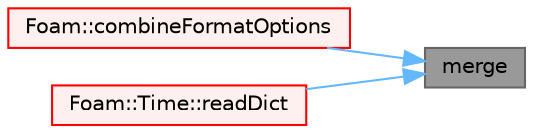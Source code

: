digraph "merge"
{
 // LATEX_PDF_SIZE
  bgcolor="transparent";
  edge [fontname=Helvetica,fontsize=10,labelfontname=Helvetica,labelfontsize=10];
  node [fontname=Helvetica,fontsize=10,shape=box,height=0.2,width=0.4];
  rankdir="RL";
  Node1 [id="Node000001",label="merge",height=0.2,width=0.4,color="gray40", fillcolor="grey60", style="filled", fontcolor="black",tooltip=" "];
  Node1 -> Node2 [id="edge1_Node000001_Node000002",dir="back",color="steelblue1",style="solid",tooltip=" "];
  Node2 [id="Node000002",label="Foam::combineFormatOptions",height=0.2,width=0.4,color="red", fillcolor="#FFF0F0", style="filled",URL="$namespaceFoam.html#ad012777e54b4ebd7bc533641b64d9dc0",tooltip=" "];
  Node1 -> Node24 [id="edge2_Node000001_Node000024",dir="back",color="steelblue1",style="solid",tooltip=" "];
  Node24 [id="Node000024",label="Foam::Time::readDict",height=0.2,width=0.4,color="red", fillcolor="#FFF0F0", style="filled",URL="$classFoam_1_1Time.html#a09f8bbb748b599cf713fa2e07ec7e0b4",tooltip=" "];
}
